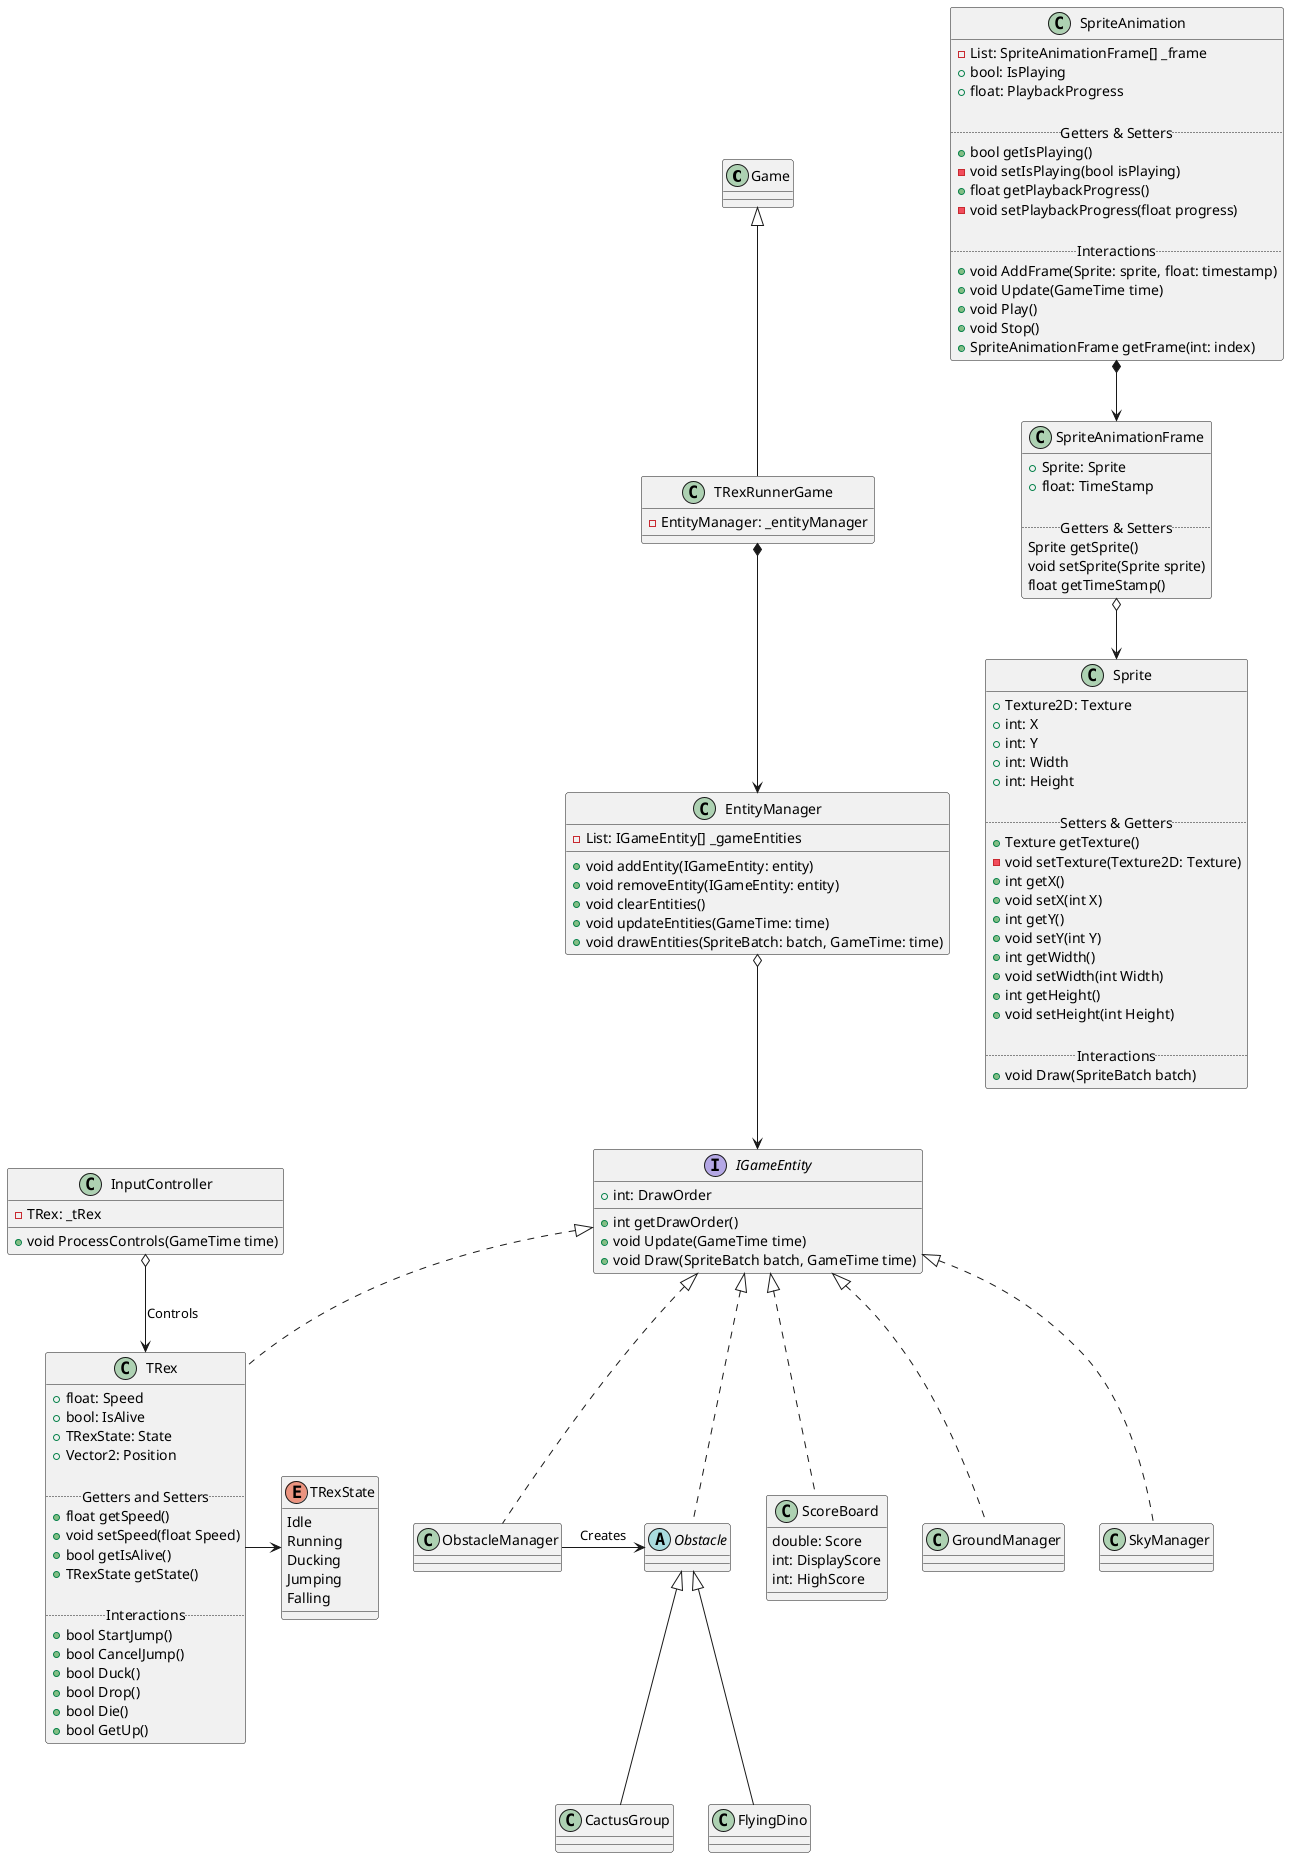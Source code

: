 @startuml
class Game

interface IGameEntity {
    + int: DrawOrder
    
    + int getDrawOrder()
    + void Update(GameTime time)
    + void Draw(SpriteBatch batch, GameTime time)
}

TRexRunnerGame *--> EntityManager
class TRexRunnerGame extends Game {
    - EntityManager: _entityManager
}

class TRex implements IGameEntity {
    + float: Speed
    + bool: IsAlive
    + TRexState: State
    + Vector2: Position
    
    .. Getters and Setters ..
    + float getSpeed()
    + void setSpeed(float Speed)
    + bool getIsAlive()
    + TRexState getState()
    
    .. Interactions ..
    + bool StartJump()
    + bool CancelJump()
    + bool Duck()
    + bool Drop()
    + bool Die()
    + bool GetUp()
}

class ScoreBoard implements IGameEntity {
    double: Score
    int: DisplayScore
    int: HighScore
}

class GroundManager implements IGameEntity

abstract class Obstacle implements IGameEntity

class CactusGroup extends Obstacle
class FlyingDino extends Obstacle

ObstacleManager -> Obstacle: Creates
class ObstacleManager implements IGameEntity

class SkyManager implements IGameEntity

TRex -> TRexState
enum TRexState {
    Idle
    Running
    Ducking
    Jumping
    Falling
}

InputController o--> TRex: Controls
class InputController {
    - TRex: _tRex  
    
    + void ProcessControls(GameTime time)
}


EntityManager o--> IGameEntity
class EntityManager {
    - List: IGameEntity[] _gameEntities
    
    + void addEntity(IGameEntity: entity)
    + void removeEntity(IGameEntity: entity)
    + void clearEntities()
    + void updateEntities(GameTime: time)
    + void drawEntities(SpriteBatch: batch, GameTime: time)
}

class Sprite {
    + Texture2D: Texture
    + int: X
    + int: Y
    + int: Width
    + int: Height
    
    .. Setters & Getters ..
    + Texture getTexture()
    - void setTexture(Texture2D: Texture)
    + int getX()
    + void setX(int X)
    + int getY()
    + void setY(int Y)
    + int getWidth()
    + void setWidth(int Width)
    + int getHeight()
    + void setHeight(int Height)
    
    .. Interactions ..
    + void Draw(SpriteBatch batch)
}

SpriteAnimation *--> SpriteAnimationFrame
class SpriteAnimation {
    - List: SpriteAnimationFrame[] _frame
    + bool: IsPlaying
    + float: PlaybackProgress
    
    .. Getters & Setters ..
    + bool getIsPlaying()
    - void setIsPlaying(bool isPlaying)
    + float getPlaybackProgress()
    - void setPlaybackProgress(float progress)
    
    .. Interactions ..
    + void AddFrame(Sprite: sprite, float: timestamp)
    + void Update(GameTime time)
    + void Play()
    + void Stop()
    + SpriteAnimationFrame getFrame(int: index)
}

SpriteAnimationFrame o--> Sprite
class SpriteAnimationFrame {
    + Sprite: Sprite
    + float: TimeStamp
    
    .. Getters & Setters ..
    Sprite getSprite()
    void setSprite(Sprite sprite)
    float getTimeStamp()
}
@enduml